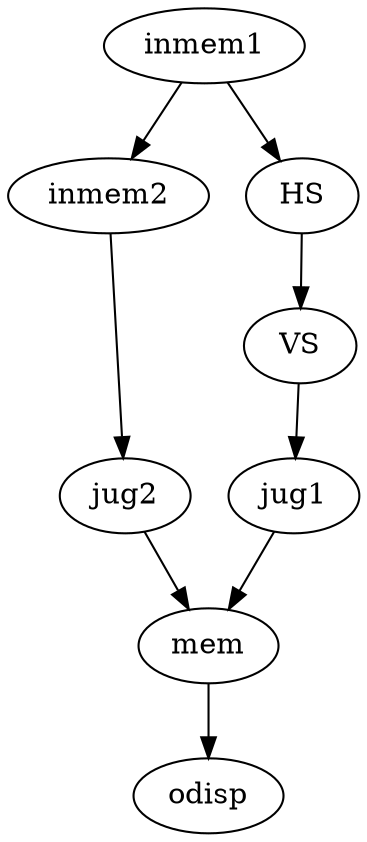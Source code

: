 strict digraph "" {
jug2;
jug1;
inmem2;
HS;
inmem1;
mem;
VS;
odisp;
jug2 -> mem  [volume="64.0"];
jug1 -> mem  [volume="64.0"];
inmem2 -> jug2  [volume="64.0"];
HS -> VS  [volume="64.0"];
inmem1 -> inmem2  [volume="64.0"];
inmem1 -> HS  [volume="128.0"];
mem -> odisp  [volume="64.0"];
VS -> jug1  [volume="64.0"];
}
